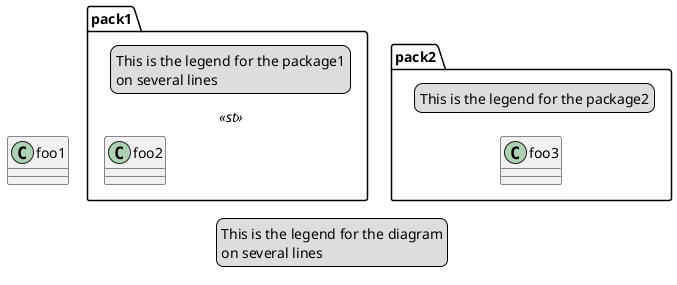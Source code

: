 {
  "sha1": "haoimegamars1tknbuhemgj22msc8cj",
  "insertion": {
    "when": "2024-06-03T18:59:29.369Z",
    "url": "http://forum.plantuml.net/8706/improved-legend-support",
    "user": "plantuml@gmail.com"
  }
}
@startuml
class foo1
package pack1 <<st>> {
legend
  This is the legend for the package1
  on several lines
end legend
class foo2
}

package pack2 {
legend
This is the legend for the package2
end legend
class foo3
}

legend
  This is the legend for the diagram
  on several lines
end legend


@enduml
